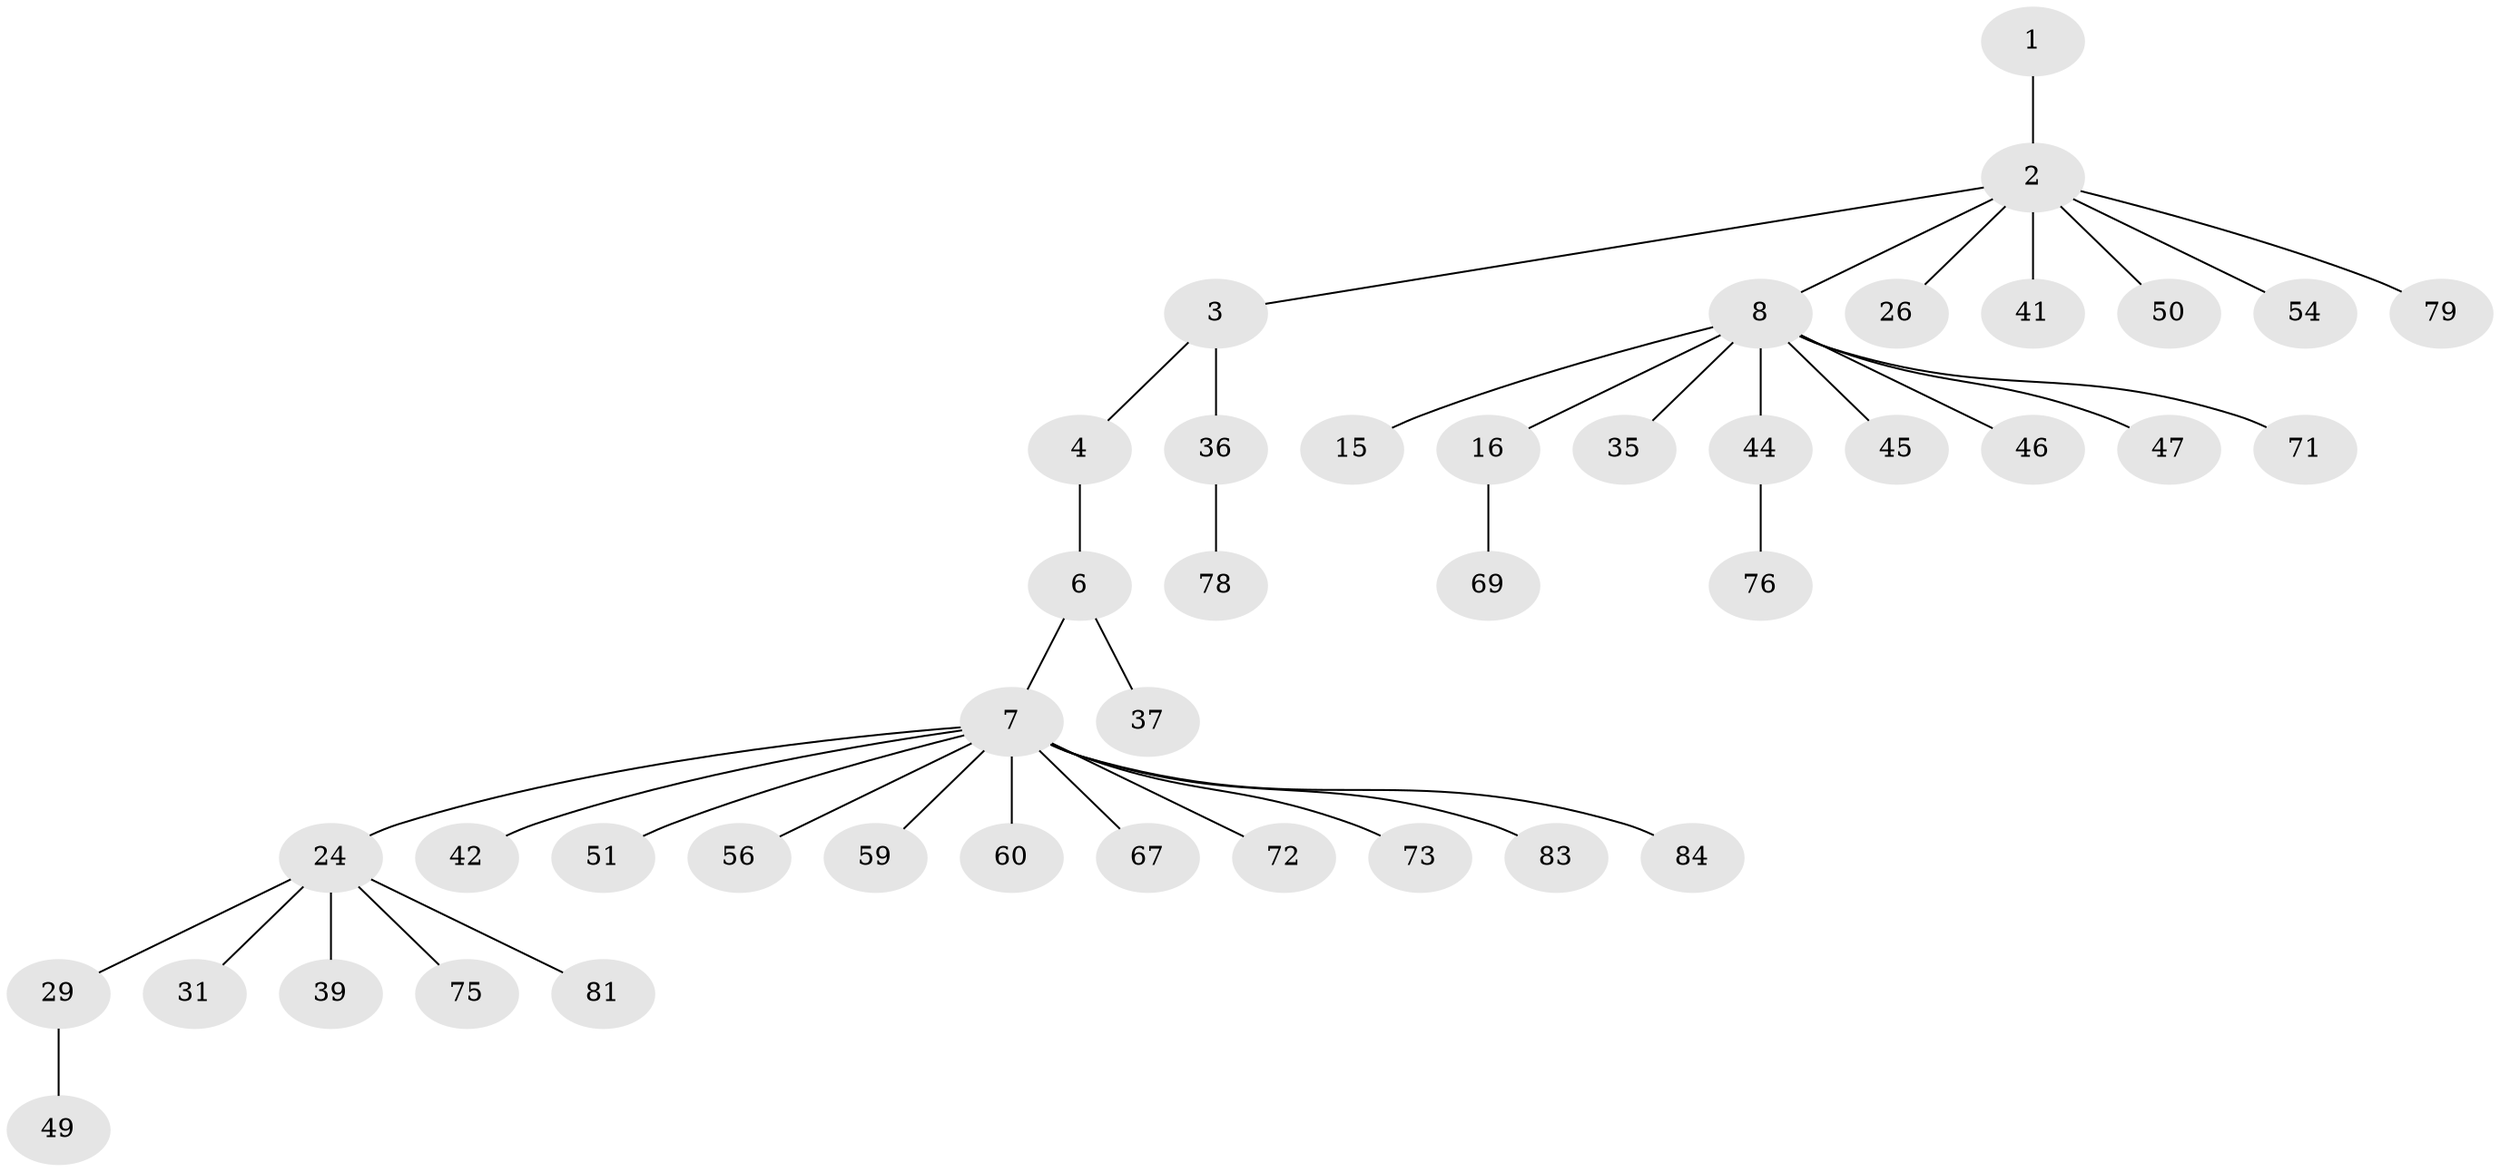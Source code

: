 // original degree distribution, {1: 0.5, 5: 0.03571428571428571, 3: 0.13095238095238096, 2: 0.2261904761904762, 4: 0.09523809523809523, 6: 0.011904761904761904}
// Generated by graph-tools (version 1.1) at 2025/15/03/09/25 04:15:22]
// undirected, 42 vertices, 41 edges
graph export_dot {
graph [start="1"]
  node [color=gray90,style=filled];
  1;
  2 [super="+5+80"];
  3 [super="+11"];
  4;
  6 [super="+23"];
  7 [super="+18+19"];
  8 [super="+10+12"];
  15 [super="+28"];
  16 [super="+43"];
  24 [super="+27+82"];
  26 [super="+48"];
  29 [super="+34"];
  31 [super="+68+65+38"];
  35 [super="+53"];
  36;
  37 [super="+55"];
  39 [super="+62"];
  41;
  42 [super="+58"];
  44;
  45;
  46 [super="+74"];
  47;
  49;
  50;
  51;
  54 [super="+66+77"];
  56;
  59;
  60;
  67;
  69;
  71;
  72;
  73;
  75;
  76;
  78;
  79;
  81;
  83;
  84;
  1 -- 2;
  2 -- 3;
  2 -- 8;
  2 -- 50;
  2 -- 54;
  2 -- 41;
  2 -- 26;
  2 -- 79;
  3 -- 4;
  3 -- 36;
  4 -- 6;
  6 -- 7;
  6 -- 37;
  7 -- 51;
  7 -- 84;
  7 -- 73;
  7 -- 59;
  7 -- 60;
  7 -- 67;
  7 -- 83;
  7 -- 56;
  7 -- 72;
  7 -- 24;
  7 -- 42;
  8 -- 45;
  8 -- 16;
  8 -- 71;
  8 -- 44;
  8 -- 46;
  8 -- 47;
  8 -- 35;
  8 -- 15;
  16 -- 69;
  24 -- 75;
  24 -- 81;
  24 -- 39;
  24 -- 29;
  24 -- 31;
  29 -- 49;
  36 -- 78;
  44 -- 76;
}
